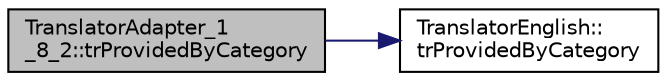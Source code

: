 digraph "TranslatorAdapter_1_8_2::trProvidedByCategory"
{
 // LATEX_PDF_SIZE
  edge [fontname="Helvetica",fontsize="10",labelfontname="Helvetica",labelfontsize="10"];
  node [fontname="Helvetica",fontsize="10",shape=record];
  rankdir="LR";
  Node1 [label="TranslatorAdapter_1\l_8_2::trProvidedByCategory",height=0.2,width=0.4,color="black", fillcolor="grey75", style="filled", fontcolor="black",tooltip=" "];
  Node1 -> Node2 [color="midnightblue",fontsize="10",style="solid",fontname="Helvetica"];
  Node2 [label="TranslatorEnglish::\ltrProvidedByCategory",height=0.2,width=0.4,color="black", fillcolor="white", style="filled",URL="$classTranslatorEnglish.html#a9cade208b85e2a25329548bad9489932",tooltip=" "];
}
